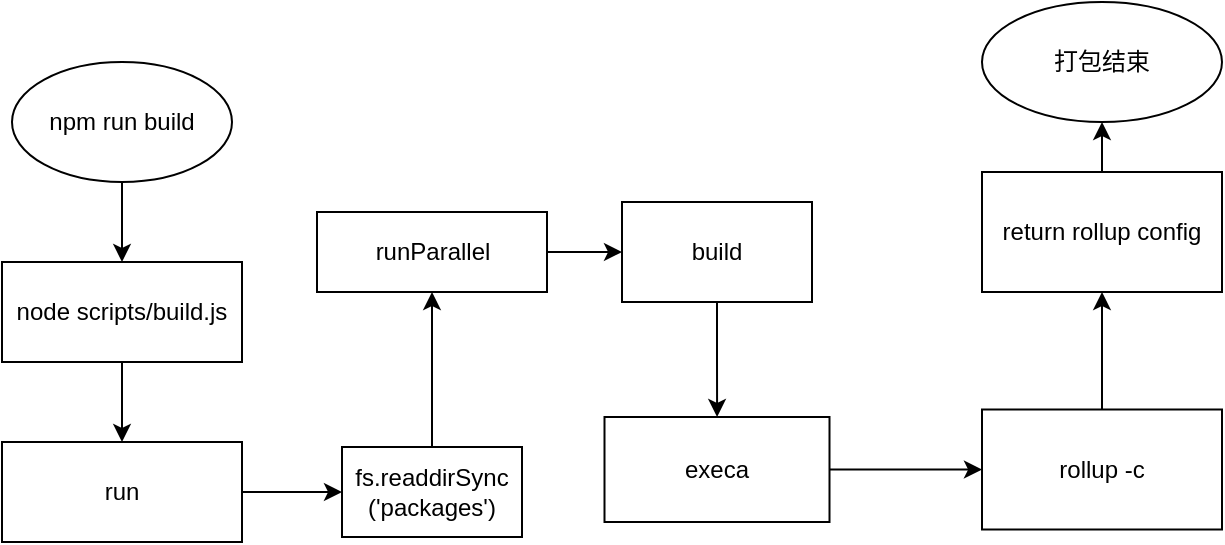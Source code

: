 <mxfile version="19.0.3" type="device"><diagram id="Yc3qpF5-TaD_ZCGgl6pG" name="第 1 页"><mxGraphModel dx="868" dy="394" grid="1" gridSize="10" guides="1" tooltips="1" connect="1" arrows="1" fold="1" page="1" pageScale="1" pageWidth="827" pageHeight="1169" math="0" shadow="0"><root><mxCell id="0"/><mxCell id="1" parent="0"/><mxCell id="Ay6gVX578VSOmgI_KE9h-3" value="" style="edgeStyle=orthogonalEdgeStyle;rounded=0;orthogonalLoop=1;jettySize=auto;html=1;" edge="1" parent="1" source="Ay6gVX578VSOmgI_KE9h-1" target="Ay6gVX578VSOmgI_KE9h-2"><mxGeometry relative="1" as="geometry"/></mxCell><mxCell id="Ay6gVX578VSOmgI_KE9h-1" value="npm run build" style="ellipse;whiteSpace=wrap;html=1;" vertex="1" parent="1"><mxGeometry x="185" y="50" width="110" height="60" as="geometry"/></mxCell><mxCell id="Ay6gVX578VSOmgI_KE9h-5" value="" style="edgeStyle=orthogonalEdgeStyle;rounded=0;orthogonalLoop=1;jettySize=auto;html=1;" edge="1" parent="1" source="Ay6gVX578VSOmgI_KE9h-2" target="Ay6gVX578VSOmgI_KE9h-4"><mxGeometry relative="1" as="geometry"/></mxCell><mxCell id="Ay6gVX578VSOmgI_KE9h-2" value="&lt;div&gt;node scripts/build.js&lt;/div&gt;" style="whiteSpace=wrap;html=1;" vertex="1" parent="1"><mxGeometry x="180" y="150" width="120" height="50" as="geometry"/></mxCell><mxCell id="Ay6gVX578VSOmgI_KE9h-15" value="" style="edgeStyle=orthogonalEdgeStyle;rounded=0;orthogonalLoop=1;jettySize=auto;html=1;" edge="1" parent="1" source="Ay6gVX578VSOmgI_KE9h-4" target="Ay6gVX578VSOmgI_KE9h-14"><mxGeometry relative="1" as="geometry"/></mxCell><mxCell id="Ay6gVX578VSOmgI_KE9h-4" value="run" style="whiteSpace=wrap;html=1;" vertex="1" parent="1"><mxGeometry x="180" y="240" width="120" height="50" as="geometry"/></mxCell><mxCell id="Ay6gVX578VSOmgI_KE9h-17" value="" style="edgeStyle=orthogonalEdgeStyle;rounded=0;orthogonalLoop=1;jettySize=auto;html=1;" edge="1" parent="1" source="Ay6gVX578VSOmgI_KE9h-14" target="Ay6gVX578VSOmgI_KE9h-16"><mxGeometry relative="1" as="geometry"/></mxCell><mxCell id="Ay6gVX578VSOmgI_KE9h-14" value="&lt;div&gt;fs.readdirSync&lt;/div&gt;&lt;div&gt;('packages')&lt;/div&gt;" style="whiteSpace=wrap;html=1;" vertex="1" parent="1"><mxGeometry x="350" y="242.5" width="90" height="45" as="geometry"/></mxCell><mxCell id="Ay6gVX578VSOmgI_KE9h-19" value="" style="edgeStyle=orthogonalEdgeStyle;rounded=0;orthogonalLoop=1;jettySize=auto;html=1;" edge="1" parent="1" source="Ay6gVX578VSOmgI_KE9h-16" target="Ay6gVX578VSOmgI_KE9h-18"><mxGeometry relative="1" as="geometry"/></mxCell><mxCell id="Ay6gVX578VSOmgI_KE9h-16" value="&lt;span style=&quot;&quot;&gt;runParallel&lt;/span&gt;" style="whiteSpace=wrap;html=1;" vertex="1" parent="1"><mxGeometry x="337.5" y="125" width="115" height="40" as="geometry"/></mxCell><mxCell id="Ay6gVX578VSOmgI_KE9h-21" value="" style="edgeStyle=orthogonalEdgeStyle;rounded=0;orthogonalLoop=1;jettySize=auto;html=1;" edge="1" parent="1" source="Ay6gVX578VSOmgI_KE9h-18" target="Ay6gVX578VSOmgI_KE9h-20"><mxGeometry relative="1" as="geometry"/></mxCell><mxCell id="Ay6gVX578VSOmgI_KE9h-18" value="build" style="whiteSpace=wrap;html=1;" vertex="1" parent="1"><mxGeometry x="490" y="120" width="95" height="50" as="geometry"/></mxCell><mxCell id="Ay6gVX578VSOmgI_KE9h-23" value="" style="edgeStyle=orthogonalEdgeStyle;rounded=0;orthogonalLoop=1;jettySize=auto;html=1;" edge="1" parent="1" source="Ay6gVX578VSOmgI_KE9h-20" target="Ay6gVX578VSOmgI_KE9h-22"><mxGeometry relative="1" as="geometry"/></mxCell><mxCell id="Ay6gVX578VSOmgI_KE9h-20" value="execa" style="whiteSpace=wrap;html=1;" vertex="1" parent="1"><mxGeometry x="481.25" y="227.5" width="112.5" height="52.5" as="geometry"/></mxCell><mxCell id="Ay6gVX578VSOmgI_KE9h-25" value="" style="edgeStyle=orthogonalEdgeStyle;rounded=0;orthogonalLoop=1;jettySize=auto;html=1;" edge="1" parent="1" source="Ay6gVX578VSOmgI_KE9h-22" target="Ay6gVX578VSOmgI_KE9h-24"><mxGeometry relative="1" as="geometry"/></mxCell><mxCell id="Ay6gVX578VSOmgI_KE9h-22" value="rollup -c" style="whiteSpace=wrap;html=1;" vertex="1" parent="1"><mxGeometry x="670" y="223.75" width="120" height="60" as="geometry"/></mxCell><mxCell id="Ay6gVX578VSOmgI_KE9h-27" value="" style="edgeStyle=orthogonalEdgeStyle;rounded=0;orthogonalLoop=1;jettySize=auto;html=1;" edge="1" parent="1" source="Ay6gVX578VSOmgI_KE9h-24" target="Ay6gVX578VSOmgI_KE9h-26"><mxGeometry relative="1" as="geometry"/></mxCell><mxCell id="Ay6gVX578VSOmgI_KE9h-24" value="return rollup config" style="whiteSpace=wrap;html=1;" vertex="1" parent="1"><mxGeometry x="670" y="105" width="120" height="60" as="geometry"/></mxCell><mxCell id="Ay6gVX578VSOmgI_KE9h-26" value="打包结束" style="ellipse;whiteSpace=wrap;html=1;" vertex="1" parent="1"><mxGeometry x="670" y="20" width="120" height="60" as="geometry"/></mxCell></root></mxGraphModel></diagram></mxfile>